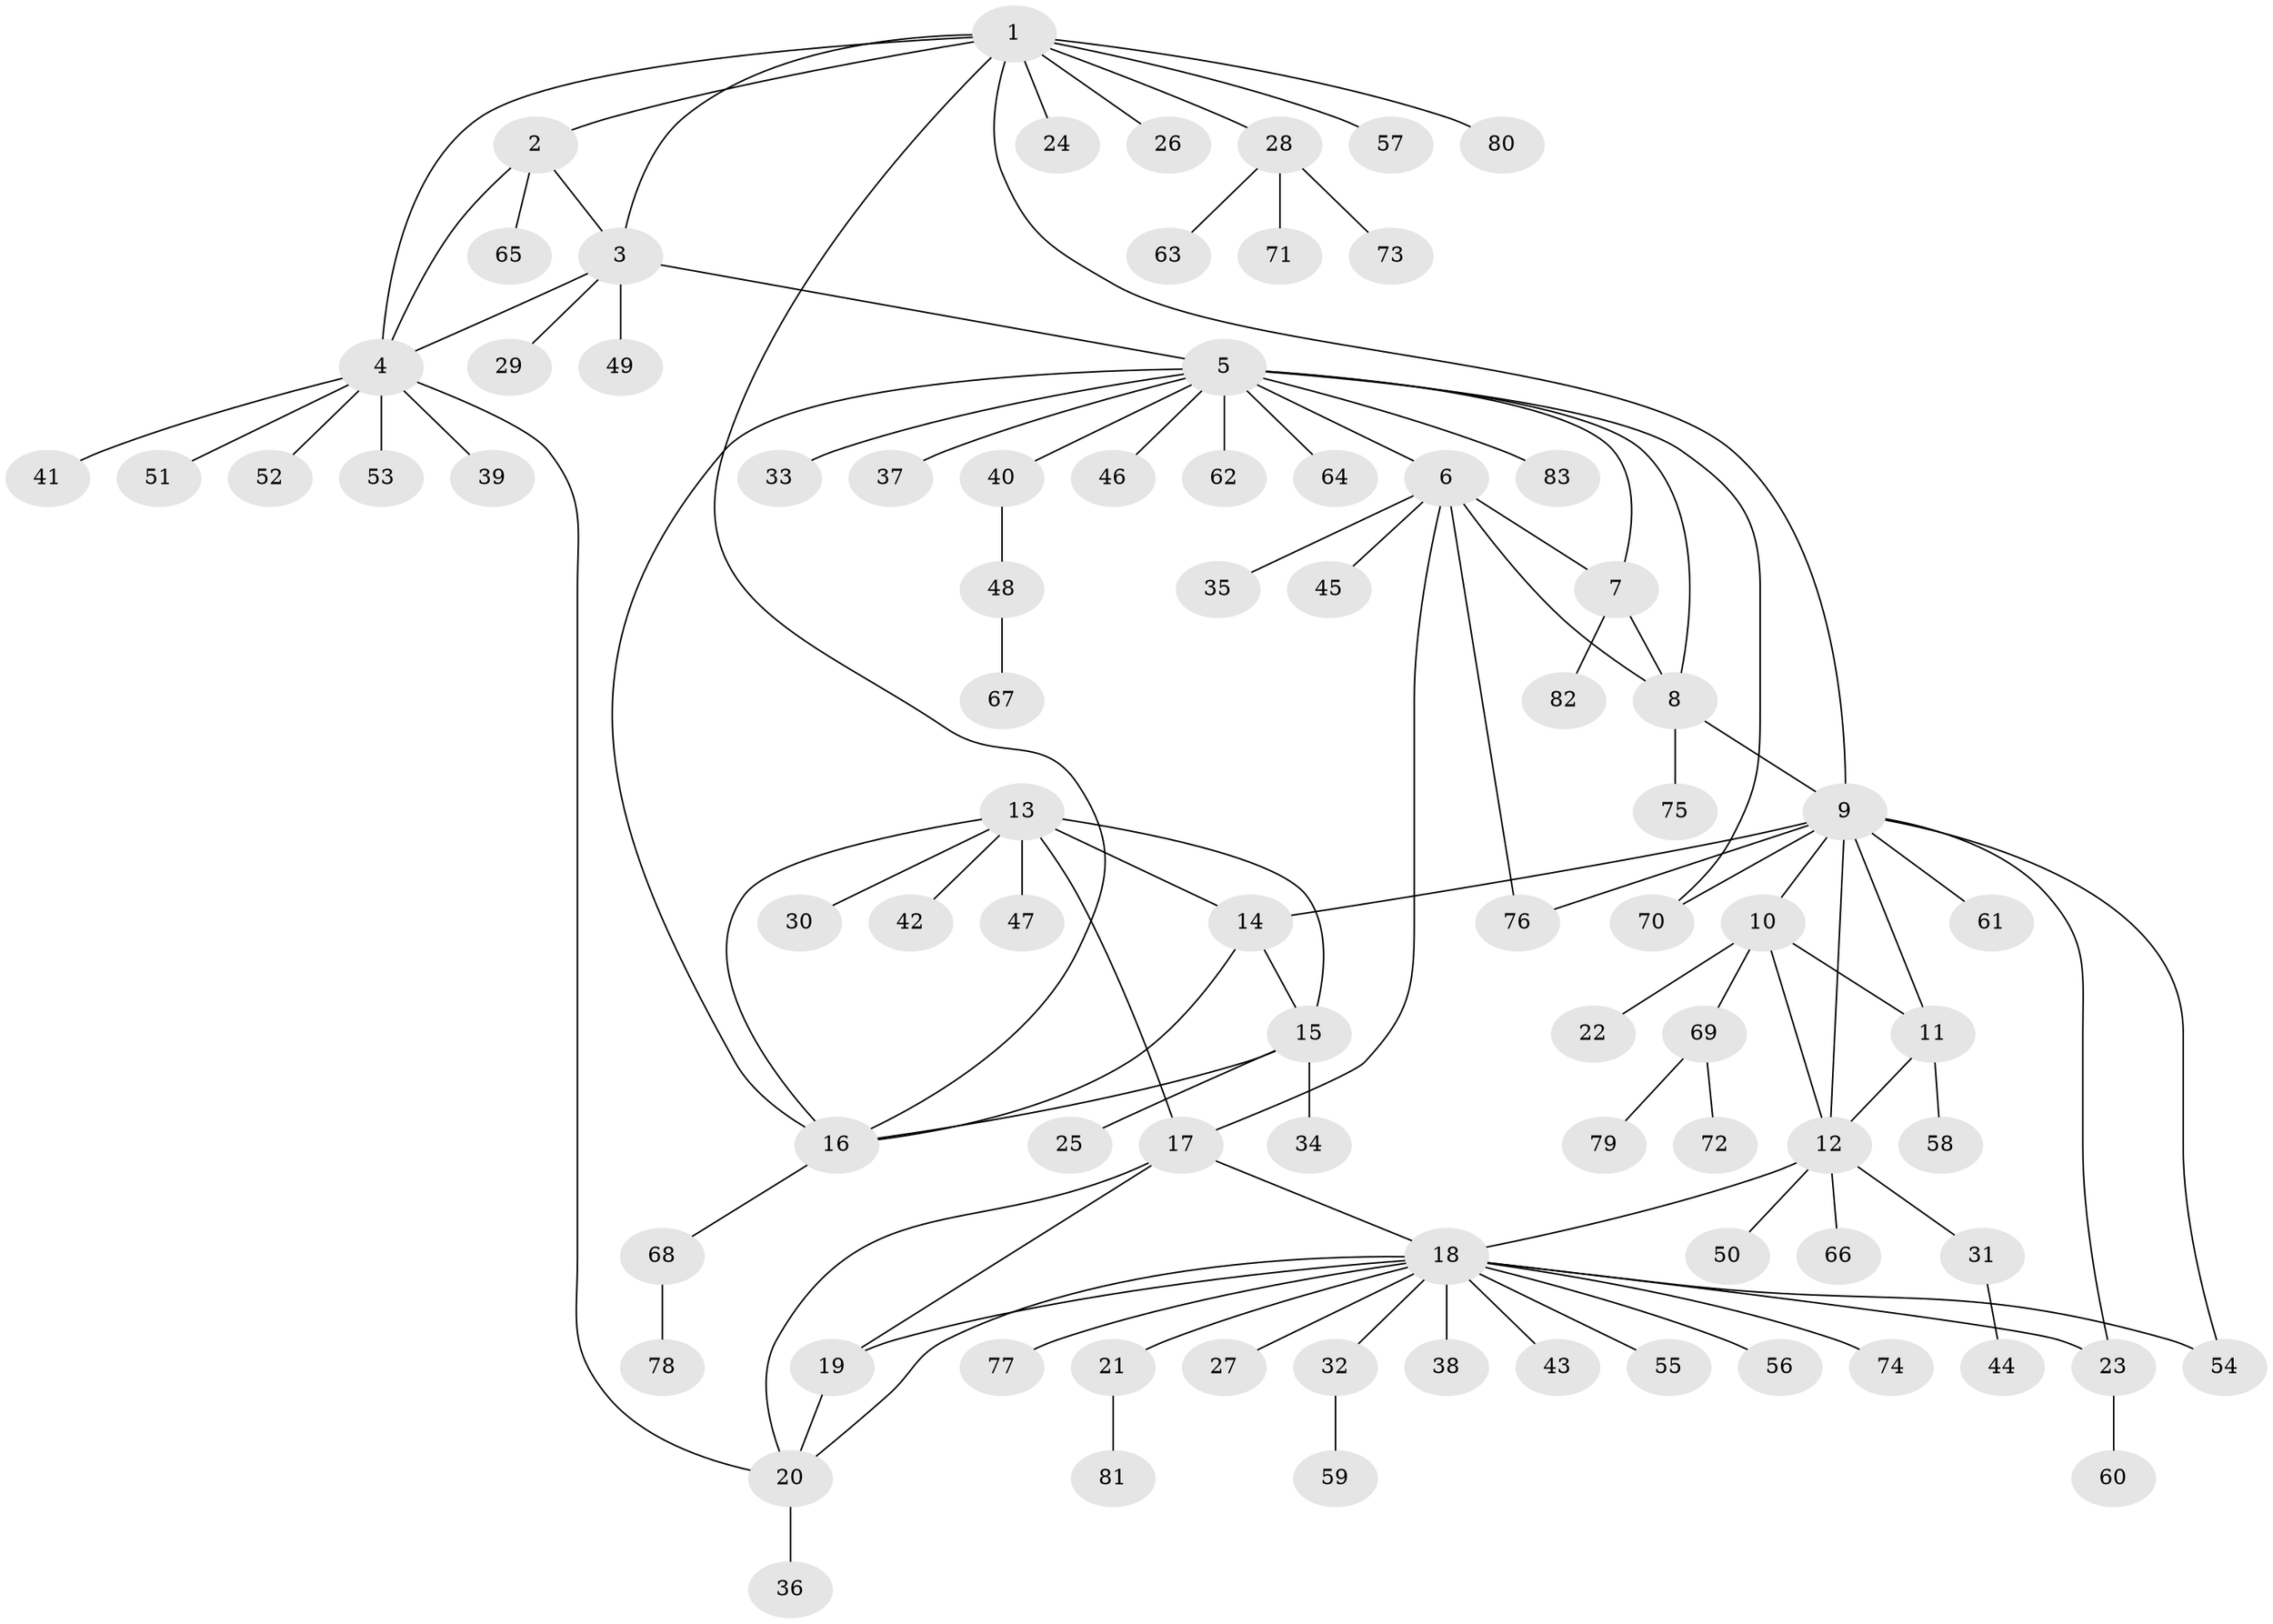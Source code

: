 // Generated by graph-tools (version 1.1) at 2025/50/03/09/25 03:50:35]
// undirected, 83 vertices, 107 edges
graph export_dot {
graph [start="1"]
  node [color=gray90,style=filled];
  1;
  2;
  3;
  4;
  5;
  6;
  7;
  8;
  9;
  10;
  11;
  12;
  13;
  14;
  15;
  16;
  17;
  18;
  19;
  20;
  21;
  22;
  23;
  24;
  25;
  26;
  27;
  28;
  29;
  30;
  31;
  32;
  33;
  34;
  35;
  36;
  37;
  38;
  39;
  40;
  41;
  42;
  43;
  44;
  45;
  46;
  47;
  48;
  49;
  50;
  51;
  52;
  53;
  54;
  55;
  56;
  57;
  58;
  59;
  60;
  61;
  62;
  63;
  64;
  65;
  66;
  67;
  68;
  69;
  70;
  71;
  72;
  73;
  74;
  75;
  76;
  77;
  78;
  79;
  80;
  81;
  82;
  83;
  1 -- 2;
  1 -- 3;
  1 -- 4;
  1 -- 9;
  1 -- 16;
  1 -- 24;
  1 -- 26;
  1 -- 28;
  1 -- 57;
  1 -- 80;
  2 -- 3;
  2 -- 4;
  2 -- 65;
  3 -- 4;
  3 -- 5;
  3 -- 29;
  3 -- 49;
  4 -- 20;
  4 -- 39;
  4 -- 41;
  4 -- 51;
  4 -- 52;
  4 -- 53;
  5 -- 6;
  5 -- 7;
  5 -- 8;
  5 -- 16;
  5 -- 33;
  5 -- 37;
  5 -- 40;
  5 -- 46;
  5 -- 62;
  5 -- 64;
  5 -- 70;
  5 -- 83;
  6 -- 7;
  6 -- 8;
  6 -- 17;
  6 -- 35;
  6 -- 45;
  6 -- 76;
  7 -- 8;
  7 -- 82;
  8 -- 9;
  8 -- 75;
  9 -- 10;
  9 -- 11;
  9 -- 12;
  9 -- 14;
  9 -- 23;
  9 -- 54;
  9 -- 61;
  9 -- 70;
  9 -- 76;
  10 -- 11;
  10 -- 12;
  10 -- 22;
  10 -- 69;
  11 -- 12;
  11 -- 58;
  12 -- 18;
  12 -- 31;
  12 -- 50;
  12 -- 66;
  13 -- 14;
  13 -- 15;
  13 -- 16;
  13 -- 17;
  13 -- 30;
  13 -- 42;
  13 -- 47;
  14 -- 15;
  14 -- 16;
  15 -- 16;
  15 -- 25;
  15 -- 34;
  16 -- 68;
  17 -- 18;
  17 -- 19;
  17 -- 20;
  18 -- 19;
  18 -- 20;
  18 -- 21;
  18 -- 23;
  18 -- 27;
  18 -- 32;
  18 -- 38;
  18 -- 43;
  18 -- 54;
  18 -- 55;
  18 -- 56;
  18 -- 74;
  18 -- 77;
  19 -- 20;
  20 -- 36;
  21 -- 81;
  23 -- 60;
  28 -- 63;
  28 -- 71;
  28 -- 73;
  31 -- 44;
  32 -- 59;
  40 -- 48;
  48 -- 67;
  68 -- 78;
  69 -- 72;
  69 -- 79;
}
